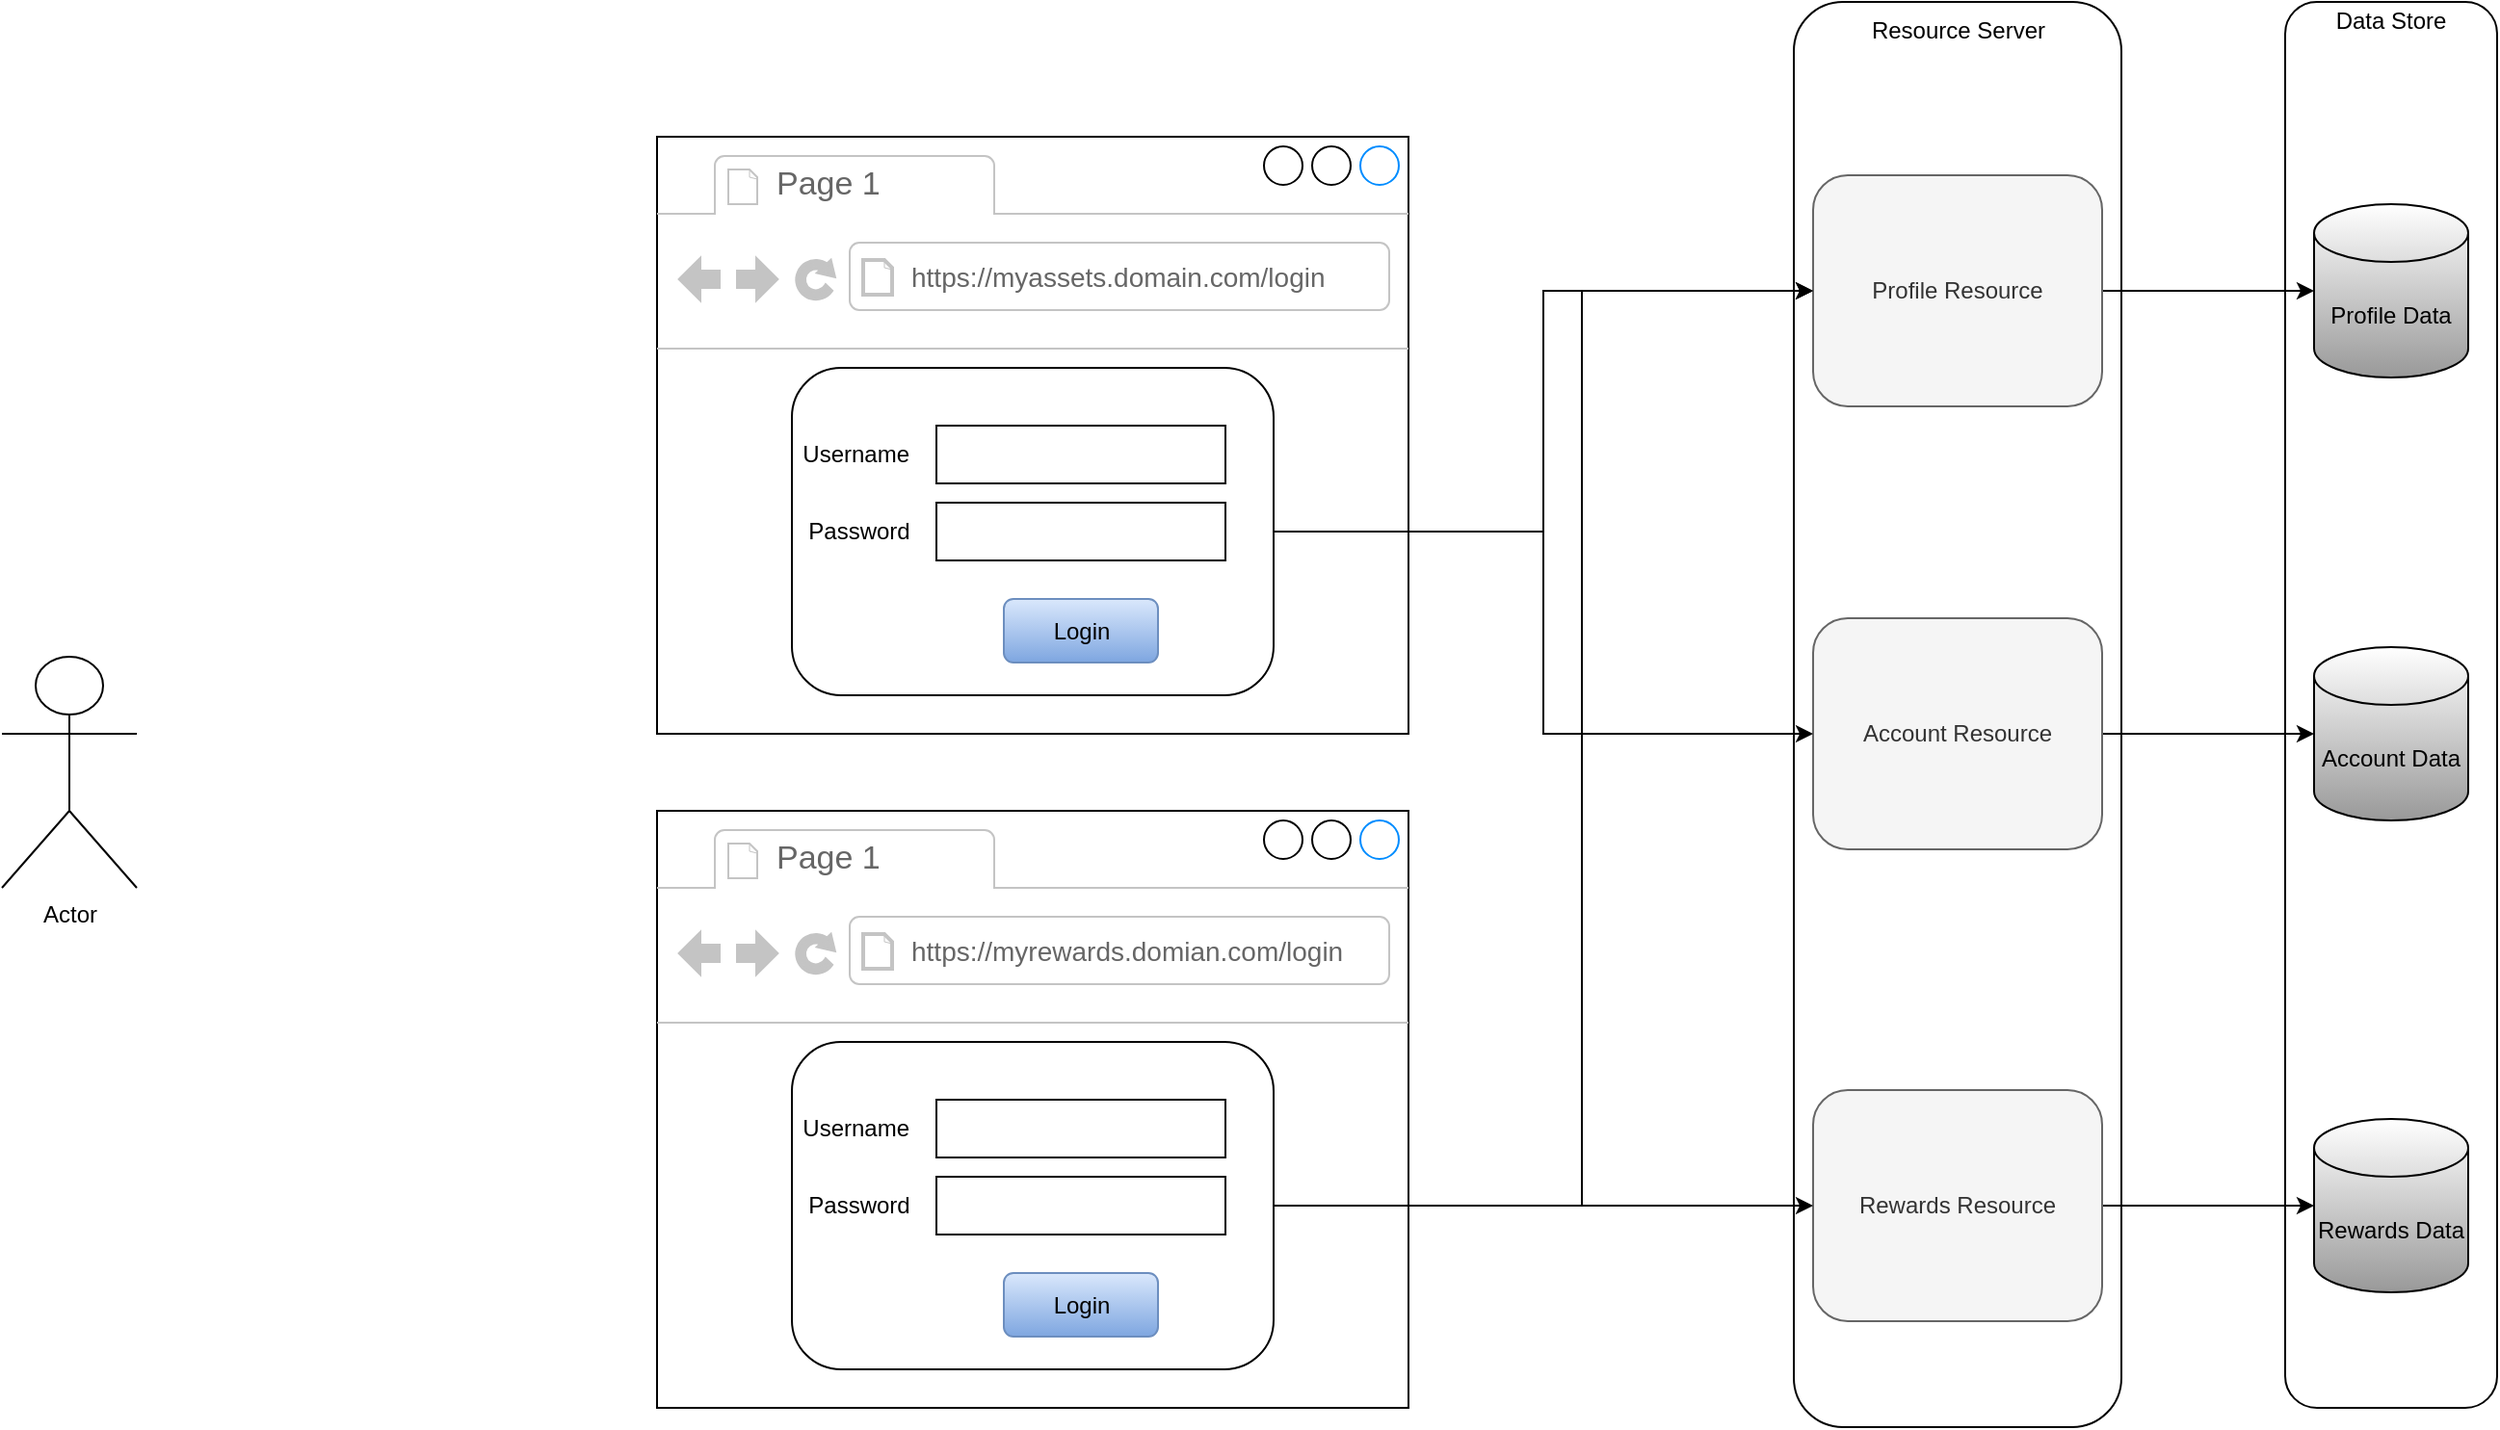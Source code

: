 <mxfile version="14.2.4" type="embed" pages="2">
    <diagram id="giFuUljd3VLXliOgtA-x" name="Page-1">
        <mxGraphModel dx="1908" dy="399" grid="1" gridSize="10" guides="1" tooltips="1" connect="1" arrows="1" fold="1" page="1" pageScale="1" pageWidth="850" pageHeight="1100" math="0" shadow="0">
            <root>
                <mxCell id="0"/>
                <mxCell id="1" parent="0"/>
                <mxCell id="11" value="" style="rounded=1;whiteSpace=wrap;html=1;glass=0;sketch=0;" parent="1" vertex="1">
                    <mxGeometry x="705" y="100" width="110" height="730" as="geometry"/>
                </mxCell>
                <mxCell id="2" value="Actor" style="shape=umlActor;verticalLabelPosition=bottom;verticalAlign=top;html=1;outlineConnect=0;" parent="1" vertex="1">
                    <mxGeometry x="-480" y="440" width="70" height="120" as="geometry"/>
                </mxCell>
                <mxCell id="3" value="Profile Data" style="shape=cylinder3;whiteSpace=wrap;html=1;boundedLbl=1;backgroundOutline=1;size=15;gradientColor=#999999;" parent="1" vertex="1">
                    <mxGeometry x="720" y="205" width="80" height="90" as="geometry"/>
                </mxCell>
                <mxCell id="5" value="" style="rounded=1;whiteSpace=wrap;html=1;" parent="1" vertex="1">
                    <mxGeometry x="450" y="100" width="170" height="740" as="geometry"/>
                </mxCell>
                <mxCell id="6" value="Resource Server" style="text;html=1;strokeColor=none;fillColor=none;align=center;verticalAlign=middle;whiteSpace=wrap;rounded=0;" parent="1" vertex="1">
                    <mxGeometry x="487.5" y="100" width="95" height="30" as="geometry"/>
                </mxCell>
                <mxCell id="43" style="edgeStyle=orthogonalEdgeStyle;rounded=0;orthogonalLoop=1;jettySize=auto;html=1;exitX=1;exitY=0.5;exitDx=0;exitDy=0;" parent="1" source="8" target="3" edge="1">
                    <mxGeometry relative="1" as="geometry"/>
                </mxCell>
                <mxCell id="8" value="Profile Resource" style="rounded=1;whiteSpace=wrap;html=1;sketch=0;glass=0;gradientDirection=south;fillColor=#f5f5f5;strokeColor=#666666;fontColor=#333333;" parent="1" vertex="1">
                    <mxGeometry x="460" y="190" width="150" height="120" as="geometry"/>
                </mxCell>
                <mxCell id="12" value="Data Store" style="text;html=1;strokeColor=none;fillColor=none;align=center;verticalAlign=middle;whiteSpace=wrap;rounded=0;glass=0;sketch=0;" parent="1" vertex="1">
                    <mxGeometry x="730" y="100" width="60" height="20" as="geometry"/>
                </mxCell>
                <mxCell id="17" value="" style="strokeWidth=1;shadow=0;dashed=0;align=center;html=1;shape=mxgraph.mockup.containers.browserWindow;rSize=0;strokeColor2=#008cff;strokeColor3=#c4c4c4;mainText=,;recursiveResize=0;rounded=1;glass=0;sketch=0;" parent="1" vertex="1">
                    <mxGeometry x="-140" y="170" width="390" height="310" as="geometry"/>
                </mxCell>
                <mxCell id="18" value="Page 1" style="strokeWidth=1;shadow=0;dashed=0;align=center;html=1;shape=mxgraph.mockup.containers.anchor;fontSize=17;fontColor=#666666;align=left;" parent="17" vertex="1">
                    <mxGeometry x="60" y="12" width="110" height="26" as="geometry"/>
                </mxCell>
                <mxCell id="19" value="&lt;font style=&quot;font-size: 14px&quot;&gt;https://myassets.domain.com/login&lt;/font&gt;" style="strokeWidth=1;shadow=0;dashed=0;align=center;html=1;shape=mxgraph.mockup.containers.anchor;rSize=0;fontSize=17;fontColor=#666666;align=left;" parent="17" vertex="1">
                    <mxGeometry x="130" y="60" width="250" height="26" as="geometry"/>
                </mxCell>
                <mxCell id="20" value="" style="rounded=1;whiteSpace=wrap;html=1;glass=0;sketch=0;" parent="17" vertex="1">
                    <mxGeometry x="70" y="120" width="250" height="170" as="geometry"/>
                </mxCell>
                <mxCell id="21" value="" style="rounded=0;whiteSpace=wrap;html=1;glass=0;sketch=0;" parent="17" vertex="1">
                    <mxGeometry x="145" y="150" width="150" height="30" as="geometry"/>
                </mxCell>
                <mxCell id="22" value="Username&amp;nbsp;" style="text;html=1;strokeColor=none;fillColor=none;align=center;verticalAlign=middle;whiteSpace=wrap;rounded=0;glass=0;sketch=0;" parent="17" vertex="1">
                    <mxGeometry x="75" y="152.5" width="60" height="25" as="geometry"/>
                </mxCell>
                <mxCell id="24" value="Password" style="text;html=1;strokeColor=none;fillColor=none;align=center;verticalAlign=middle;whiteSpace=wrap;rounded=0;glass=0;sketch=0;" parent="17" vertex="1">
                    <mxGeometry x="75" y="192.5" width="60" height="25" as="geometry"/>
                </mxCell>
                <mxCell id="23" value="" style="rounded=0;whiteSpace=wrap;html=1;glass=0;sketch=0;" parent="17" vertex="1">
                    <mxGeometry x="145" y="190" width="150" height="30" as="geometry"/>
                </mxCell>
                <mxCell id="25" value="Login" style="rounded=1;align=center;html=1;fontSize=12;glass=0;sketch=0;gradientColor=#7ea6e0;fillColor=#dae8fc;strokeColor=#6c8ebf;" parent="17" vertex="1">
                    <mxGeometry x="180" y="240" width="80" height="33" as="geometry"/>
                </mxCell>
                <mxCell id="29" value="" style="strokeWidth=1;shadow=0;dashed=0;align=center;html=1;shape=mxgraph.mockup.containers.browserWindow;rSize=0;strokeColor2=#008cff;strokeColor3=#c4c4c4;mainText=,;recursiveResize=0;rounded=1;glass=0;sketch=0;" parent="1" vertex="1">
                    <mxGeometry x="-140" y="520" width="390" height="310" as="geometry"/>
                </mxCell>
                <mxCell id="30" value="Page 1" style="strokeWidth=1;shadow=0;dashed=0;align=center;html=1;shape=mxgraph.mockup.containers.anchor;fontSize=17;fontColor=#666666;align=left;" parent="29" vertex="1">
                    <mxGeometry x="60" y="12" width="110" height="26" as="geometry"/>
                </mxCell>
                <mxCell id="31" value="&lt;font style=&quot;font-size: 14px&quot;&gt;https://myrewards.domian.com/login&lt;/font&gt;" style="strokeWidth=1;shadow=0;dashed=0;align=center;html=1;shape=mxgraph.mockup.containers.anchor;rSize=0;fontSize=17;fontColor=#666666;align=left;" parent="29" vertex="1">
                    <mxGeometry x="130" y="60" width="250" height="26" as="geometry"/>
                </mxCell>
                <mxCell id="32" value="" style="rounded=1;whiteSpace=wrap;html=1;glass=0;sketch=0;" parent="29" vertex="1">
                    <mxGeometry x="70" y="120" width="250" height="170" as="geometry"/>
                </mxCell>
                <mxCell id="33" value="" style="rounded=0;whiteSpace=wrap;html=1;glass=0;sketch=0;" parent="29" vertex="1">
                    <mxGeometry x="145" y="150" width="150" height="30" as="geometry"/>
                </mxCell>
                <mxCell id="34" value="Username&amp;nbsp;" style="text;html=1;strokeColor=none;fillColor=none;align=center;verticalAlign=middle;whiteSpace=wrap;rounded=0;glass=0;sketch=0;" parent="29" vertex="1">
                    <mxGeometry x="75" y="152.5" width="60" height="25" as="geometry"/>
                </mxCell>
                <mxCell id="35" value="Password" style="text;html=1;strokeColor=none;fillColor=none;align=center;verticalAlign=middle;whiteSpace=wrap;rounded=0;glass=0;sketch=0;" parent="29" vertex="1">
                    <mxGeometry x="75" y="192.5" width="60" height="25" as="geometry"/>
                </mxCell>
                <mxCell id="36" value="" style="rounded=0;whiteSpace=wrap;html=1;glass=0;sketch=0;" parent="29" vertex="1">
                    <mxGeometry x="145" y="190" width="150" height="30" as="geometry"/>
                </mxCell>
                <mxCell id="37" value="Login" style="rounded=1;align=center;html=1;fontSize=12;glass=0;sketch=0;gradientColor=#7ea6e0;fillColor=#dae8fc;strokeColor=#6c8ebf;" parent="29" vertex="1">
                    <mxGeometry x="180" y="240" width="80" height="33" as="geometry"/>
                </mxCell>
                <mxCell id="44" style="edgeStyle=orthogonalEdgeStyle;rounded=0;orthogonalLoop=1;jettySize=auto;html=1;exitX=1;exitY=0.5;exitDx=0;exitDy=0;" parent="1" source="39" target="41" edge="1">
                    <mxGeometry relative="1" as="geometry"/>
                </mxCell>
                <mxCell id="39" value="Account Resource" style="rounded=1;whiteSpace=wrap;html=1;sketch=0;glass=0;gradientDirection=south;fillColor=#f5f5f5;strokeColor=#666666;fontColor=#333333;" parent="1" vertex="1">
                    <mxGeometry x="460" y="420" width="150" height="120" as="geometry"/>
                </mxCell>
                <mxCell id="45" style="edgeStyle=orthogonalEdgeStyle;rounded=0;orthogonalLoop=1;jettySize=auto;html=1;exitX=1;exitY=0.5;exitDx=0;exitDy=0;entryX=0;entryY=0.5;entryDx=0;entryDy=0;entryPerimeter=0;" parent="1" source="40" target="42" edge="1">
                    <mxGeometry relative="1" as="geometry"/>
                </mxCell>
                <mxCell id="40" value="Rewards Resource" style="rounded=1;whiteSpace=wrap;html=1;sketch=0;glass=0;gradientDirection=south;fillColor=#f5f5f5;strokeColor=#666666;fontColor=#333333;" parent="1" vertex="1">
                    <mxGeometry x="460" y="665" width="150" height="120" as="geometry"/>
                </mxCell>
                <mxCell id="41" value="Account Data" style="shape=cylinder3;whiteSpace=wrap;html=1;boundedLbl=1;backgroundOutline=1;size=15;gradientColor=#999999;" parent="1" vertex="1">
                    <mxGeometry x="720" y="435" width="80" height="90" as="geometry"/>
                </mxCell>
                <mxCell id="42" value="Rewards Data" style="shape=cylinder3;whiteSpace=wrap;html=1;boundedLbl=1;backgroundOutline=1;size=15;gradientColor=#999999;" parent="1" vertex="1">
                    <mxGeometry x="720" y="680" width="80" height="90" as="geometry"/>
                </mxCell>
                <mxCell id="46" style="edgeStyle=orthogonalEdgeStyle;rounded=0;orthogonalLoop=1;jettySize=auto;html=1;exitX=1;exitY=0.5;exitDx=0;exitDy=0;entryX=0;entryY=0.5;entryDx=0;entryDy=0;" parent="1" source="20" target="8" edge="1">
                    <mxGeometry relative="1" as="geometry"/>
                </mxCell>
                <mxCell id="47" style="edgeStyle=orthogonalEdgeStyle;rounded=0;orthogonalLoop=1;jettySize=auto;html=1;exitX=1;exitY=0.5;exitDx=0;exitDy=0;entryX=0;entryY=0.5;entryDx=0;entryDy=0;" parent="1" source="20" target="39" edge="1">
                    <mxGeometry relative="1" as="geometry"/>
                </mxCell>
                <mxCell id="48" style="edgeStyle=orthogonalEdgeStyle;rounded=0;orthogonalLoop=1;jettySize=auto;html=1;exitX=1;exitY=0.5;exitDx=0;exitDy=0;entryX=0;entryY=0.5;entryDx=0;entryDy=0;" parent="1" source="32" target="8" edge="1">
                    <mxGeometry relative="1" as="geometry">
                        <Array as="points">
                            <mxPoint x="340" y="725"/>
                            <mxPoint x="340" y="250"/>
                        </Array>
                    </mxGeometry>
                </mxCell>
                <mxCell id="49" style="edgeStyle=orthogonalEdgeStyle;rounded=0;orthogonalLoop=1;jettySize=auto;html=1;exitX=1;exitY=0.5;exitDx=0;exitDy=0;entryX=0;entryY=0.5;entryDx=0;entryDy=0;" parent="1" source="32" target="40" edge="1">
                    <mxGeometry relative="1" as="geometry">
                        <Array as="points">
                            <mxPoint x="440" y="725"/>
                            <mxPoint x="440" y="725"/>
                        </Array>
                    </mxGeometry>
                </mxCell>
            </root>
        </mxGraphModel>
    </diagram>
    <diagram id="A5cb6zX5dTqNYHIgp25n" name="Page-2">
        <mxGraphModel dx="1908" dy="399" grid="1" gridSize="10" guides="1" tooltips="1" connect="1" arrows="1" fold="1" page="1" pageScale="1" pageWidth="850" pageHeight="1100" math="0" shadow="0">
            <root>
                <mxCell id="7OJX-JYsUV1B9TnZxhJJ-0"/>
                <mxCell id="7OJX-JYsUV1B9TnZxhJJ-1" parent="7OJX-JYsUV1B9TnZxhJJ-0"/>
                <mxCell id="VRfxOXTrIIW_dB4eGc_L-0" value="" style="rounded=1;whiteSpace=wrap;html=1;glass=0;sketch=0;" vertex="1" parent="7OJX-JYsUV1B9TnZxhJJ-1">
                    <mxGeometry x="705" y="100" width="110" height="730" as="geometry"/>
                </mxCell>
                <mxCell id="VRfxOXTrIIW_dB4eGc_L-1" value="Actor" style="shape=umlActor;verticalLabelPosition=bottom;verticalAlign=top;html=1;outlineConnect=0;" vertex="1" parent="7OJX-JYsUV1B9TnZxhJJ-1">
                    <mxGeometry x="-480" y="440" width="70" height="120" as="geometry"/>
                </mxCell>
                <mxCell id="VRfxOXTrIIW_dB4eGc_L-2" value="Profile Data" style="shape=cylinder3;whiteSpace=wrap;html=1;boundedLbl=1;backgroundOutline=1;size=15;gradientColor=#999999;" vertex="1" parent="7OJX-JYsUV1B9TnZxhJJ-1">
                    <mxGeometry x="720" y="205" width="80" height="90" as="geometry"/>
                </mxCell>
                <mxCell id="VRfxOXTrIIW_dB4eGc_L-3" value="" style="rounded=1;whiteSpace=wrap;html=1;" vertex="1" parent="7OJX-JYsUV1B9TnZxhJJ-1">
                    <mxGeometry x="450" y="100" width="170" height="740" as="geometry"/>
                </mxCell>
                <mxCell id="VRfxOXTrIIW_dB4eGc_L-4" value="Resource Server" style="text;html=1;strokeColor=none;fillColor=none;align=center;verticalAlign=middle;whiteSpace=wrap;rounded=0;" vertex="1" parent="7OJX-JYsUV1B9TnZxhJJ-1">
                    <mxGeometry x="487.5" y="100" width="95" height="30" as="geometry"/>
                </mxCell>
                <mxCell id="VRfxOXTrIIW_dB4eGc_L-5" style="edgeStyle=orthogonalEdgeStyle;rounded=0;orthogonalLoop=1;jettySize=auto;html=1;exitX=1;exitY=0.5;exitDx=0;exitDy=0;" edge="1" parent="7OJX-JYsUV1B9TnZxhJJ-1" source="VRfxOXTrIIW_dB4eGc_L-6" target="VRfxOXTrIIW_dB4eGc_L-2">
                    <mxGeometry relative="1" as="geometry"/>
                </mxCell>
                <mxCell id="VRfxOXTrIIW_dB4eGc_L-6" value="Profile Resource" style="rounded=1;whiteSpace=wrap;html=1;sketch=0;glass=0;gradientDirection=south;fillColor=#f5f5f5;strokeColor=#666666;fontColor=#333333;" vertex="1" parent="7OJX-JYsUV1B9TnZxhJJ-1">
                    <mxGeometry x="460" y="190" width="150" height="120" as="geometry"/>
                </mxCell>
                <mxCell id="VRfxOXTrIIW_dB4eGc_L-7" value="Data Store" style="text;html=1;strokeColor=none;fillColor=none;align=center;verticalAlign=middle;whiteSpace=wrap;rounded=0;glass=0;sketch=0;" vertex="1" parent="7OJX-JYsUV1B9TnZxhJJ-1">
                    <mxGeometry x="730" y="100" width="60" height="20" as="geometry"/>
                </mxCell>
                <mxCell id="VRfxOXTrIIW_dB4eGc_L-8" value="" style="strokeWidth=1;shadow=0;dashed=0;align=center;html=1;shape=mxgraph.mockup.containers.browserWindow;rSize=0;strokeColor2=#008cff;strokeColor3=#c4c4c4;mainText=,;recursiveResize=0;rounded=1;glass=0;sketch=0;" vertex="1" parent="7OJX-JYsUV1B9TnZxhJJ-1">
                    <mxGeometry x="-140" y="170" width="390" height="310" as="geometry"/>
                </mxCell>
                <mxCell id="VRfxOXTrIIW_dB4eGc_L-9" value="Page 1" style="strokeWidth=1;shadow=0;dashed=0;align=center;html=1;shape=mxgraph.mockup.containers.anchor;fontSize=17;fontColor=#666666;align=left;" vertex="1" parent="VRfxOXTrIIW_dB4eGc_L-8">
                    <mxGeometry x="60" y="12" width="110" height="26" as="geometry"/>
                </mxCell>
                <mxCell id="VRfxOXTrIIW_dB4eGc_L-10" value="&lt;font style=&quot;font-size: 14px&quot;&gt;https://myassets.domain.com/login&lt;/font&gt;" style="strokeWidth=1;shadow=0;dashed=0;align=center;html=1;shape=mxgraph.mockup.containers.anchor;rSize=0;fontSize=17;fontColor=#666666;align=left;" vertex="1" parent="VRfxOXTrIIW_dB4eGc_L-8">
                    <mxGeometry x="130" y="60" width="250" height="26" as="geometry"/>
                </mxCell>
                <mxCell id="VRfxOXTrIIW_dB4eGc_L-11" value="" style="rounded=1;whiteSpace=wrap;html=1;glass=0;sketch=0;" vertex="1" parent="VRfxOXTrIIW_dB4eGc_L-8">
                    <mxGeometry x="70" y="120" width="250" height="170" as="geometry"/>
                </mxCell>
                <mxCell id="VRfxOXTrIIW_dB4eGc_L-12" value="" style="rounded=0;whiteSpace=wrap;html=1;glass=0;sketch=0;" vertex="1" parent="VRfxOXTrIIW_dB4eGc_L-8">
                    <mxGeometry x="145" y="150" width="150" height="30" as="geometry"/>
                </mxCell>
                <mxCell id="VRfxOXTrIIW_dB4eGc_L-13" value="Username&amp;nbsp;" style="text;html=1;strokeColor=none;fillColor=none;align=center;verticalAlign=middle;whiteSpace=wrap;rounded=0;glass=0;sketch=0;" vertex="1" parent="VRfxOXTrIIW_dB4eGc_L-8">
                    <mxGeometry x="75" y="152.5" width="60" height="25" as="geometry"/>
                </mxCell>
                <mxCell id="VRfxOXTrIIW_dB4eGc_L-14" value="Password" style="text;html=1;strokeColor=none;fillColor=none;align=center;verticalAlign=middle;whiteSpace=wrap;rounded=0;glass=0;sketch=0;" vertex="1" parent="VRfxOXTrIIW_dB4eGc_L-8">
                    <mxGeometry x="75" y="192.5" width="60" height="25" as="geometry"/>
                </mxCell>
                <mxCell id="VRfxOXTrIIW_dB4eGc_L-15" value="" style="rounded=0;whiteSpace=wrap;html=1;glass=0;sketch=0;" vertex="1" parent="VRfxOXTrIIW_dB4eGc_L-8">
                    <mxGeometry x="145" y="190" width="150" height="30" as="geometry"/>
                </mxCell>
                <mxCell id="VRfxOXTrIIW_dB4eGc_L-16" value="Login" style="rounded=1;align=center;html=1;fontSize=12;glass=0;sketch=0;gradientColor=#7ea6e0;fillColor=#dae8fc;strokeColor=#6c8ebf;" vertex="1" parent="VRfxOXTrIIW_dB4eGc_L-8">
                    <mxGeometry x="180" y="240" width="80" height="33" as="geometry"/>
                </mxCell>
                <mxCell id="VRfxOXTrIIW_dB4eGc_L-17" value="" style="strokeWidth=1;shadow=0;dashed=0;align=center;html=1;shape=mxgraph.mockup.containers.browserWindow;rSize=0;strokeColor2=#008cff;strokeColor3=#c4c4c4;mainText=,;recursiveResize=0;rounded=1;glass=0;sketch=0;" vertex="1" parent="7OJX-JYsUV1B9TnZxhJJ-1">
                    <mxGeometry x="-140" y="520" width="390" height="310" as="geometry"/>
                </mxCell>
                <mxCell id="VRfxOXTrIIW_dB4eGc_L-18" value="Page 1" style="strokeWidth=1;shadow=0;dashed=0;align=center;html=1;shape=mxgraph.mockup.containers.anchor;fontSize=17;fontColor=#666666;align=left;" vertex="1" parent="VRfxOXTrIIW_dB4eGc_L-17">
                    <mxGeometry x="60" y="12" width="110" height="26" as="geometry"/>
                </mxCell>
                <mxCell id="VRfxOXTrIIW_dB4eGc_L-19" value="&lt;font style=&quot;font-size: 14px&quot;&gt;https://myrewards.domian.com/login&lt;/font&gt;" style="strokeWidth=1;shadow=0;dashed=0;align=center;html=1;shape=mxgraph.mockup.containers.anchor;rSize=0;fontSize=17;fontColor=#666666;align=left;" vertex="1" parent="VRfxOXTrIIW_dB4eGc_L-17">
                    <mxGeometry x="130" y="60" width="250" height="26" as="geometry"/>
                </mxCell>
                <mxCell id="VRfxOXTrIIW_dB4eGc_L-20" value="" style="rounded=1;whiteSpace=wrap;html=1;glass=0;sketch=0;" vertex="1" parent="VRfxOXTrIIW_dB4eGc_L-17">
                    <mxGeometry x="70" y="120" width="250" height="170" as="geometry"/>
                </mxCell>
                <mxCell id="VRfxOXTrIIW_dB4eGc_L-21" value="" style="rounded=0;whiteSpace=wrap;html=1;glass=0;sketch=0;" vertex="1" parent="VRfxOXTrIIW_dB4eGc_L-17">
                    <mxGeometry x="145" y="150" width="150" height="30" as="geometry"/>
                </mxCell>
                <mxCell id="VRfxOXTrIIW_dB4eGc_L-22" value="Username&amp;nbsp;" style="text;html=1;strokeColor=none;fillColor=none;align=center;verticalAlign=middle;whiteSpace=wrap;rounded=0;glass=0;sketch=0;" vertex="1" parent="VRfxOXTrIIW_dB4eGc_L-17">
                    <mxGeometry x="75" y="152.5" width="60" height="25" as="geometry"/>
                </mxCell>
                <mxCell id="VRfxOXTrIIW_dB4eGc_L-23" value="Password" style="text;html=1;strokeColor=none;fillColor=none;align=center;verticalAlign=middle;whiteSpace=wrap;rounded=0;glass=0;sketch=0;" vertex="1" parent="VRfxOXTrIIW_dB4eGc_L-17">
                    <mxGeometry x="75" y="192.5" width="60" height="25" as="geometry"/>
                </mxCell>
                <mxCell id="VRfxOXTrIIW_dB4eGc_L-24" value="" style="rounded=0;whiteSpace=wrap;html=1;glass=0;sketch=0;" vertex="1" parent="VRfxOXTrIIW_dB4eGc_L-17">
                    <mxGeometry x="145" y="190" width="150" height="30" as="geometry"/>
                </mxCell>
                <mxCell id="VRfxOXTrIIW_dB4eGc_L-25" value="Login" style="rounded=1;align=center;html=1;fontSize=12;glass=0;sketch=0;gradientColor=#7ea6e0;fillColor=#dae8fc;strokeColor=#6c8ebf;" vertex="1" parent="VRfxOXTrIIW_dB4eGc_L-17">
                    <mxGeometry x="180" y="240" width="80" height="33" as="geometry"/>
                </mxCell>
                <mxCell id="VRfxOXTrIIW_dB4eGc_L-26" style="edgeStyle=orthogonalEdgeStyle;rounded=0;orthogonalLoop=1;jettySize=auto;html=1;exitX=1;exitY=0.5;exitDx=0;exitDy=0;" edge="1" parent="7OJX-JYsUV1B9TnZxhJJ-1" source="VRfxOXTrIIW_dB4eGc_L-27" target="VRfxOXTrIIW_dB4eGc_L-30">
                    <mxGeometry relative="1" as="geometry"/>
                </mxCell>
                <mxCell id="VRfxOXTrIIW_dB4eGc_L-27" value="Account Resource" style="rounded=1;whiteSpace=wrap;html=1;sketch=0;glass=0;gradientDirection=south;fillColor=#f5f5f5;strokeColor=#666666;fontColor=#333333;" vertex="1" parent="7OJX-JYsUV1B9TnZxhJJ-1">
                    <mxGeometry x="460" y="420" width="150" height="120" as="geometry"/>
                </mxCell>
                <mxCell id="VRfxOXTrIIW_dB4eGc_L-28" style="edgeStyle=orthogonalEdgeStyle;rounded=0;orthogonalLoop=1;jettySize=auto;html=1;exitX=1;exitY=0.5;exitDx=0;exitDy=0;entryX=0;entryY=0.5;entryDx=0;entryDy=0;entryPerimeter=0;" edge="1" parent="7OJX-JYsUV1B9TnZxhJJ-1" source="VRfxOXTrIIW_dB4eGc_L-29" target="VRfxOXTrIIW_dB4eGc_L-31">
                    <mxGeometry relative="1" as="geometry"/>
                </mxCell>
                <mxCell id="VRfxOXTrIIW_dB4eGc_L-29" value="Rewards Resource" style="rounded=1;whiteSpace=wrap;html=1;sketch=0;glass=0;gradientDirection=south;fillColor=#f5f5f5;strokeColor=#666666;fontColor=#333333;" vertex="1" parent="7OJX-JYsUV1B9TnZxhJJ-1">
                    <mxGeometry x="460" y="665" width="150" height="120" as="geometry"/>
                </mxCell>
                <mxCell id="VRfxOXTrIIW_dB4eGc_L-30" value="Account Data" style="shape=cylinder3;whiteSpace=wrap;html=1;boundedLbl=1;backgroundOutline=1;size=15;gradientColor=#999999;" vertex="1" parent="7OJX-JYsUV1B9TnZxhJJ-1">
                    <mxGeometry x="720" y="435" width="80" height="90" as="geometry"/>
                </mxCell>
                <mxCell id="VRfxOXTrIIW_dB4eGc_L-31" value="Rewards Data" style="shape=cylinder3;whiteSpace=wrap;html=1;boundedLbl=1;backgroundOutline=1;size=15;gradientColor=#999999;" vertex="1" parent="7OJX-JYsUV1B9TnZxhJJ-1">
                    <mxGeometry x="720" y="680" width="80" height="90" as="geometry"/>
                </mxCell>
                <mxCell id="VRfxOXTrIIW_dB4eGc_L-32" style="edgeStyle=orthogonalEdgeStyle;rounded=0;orthogonalLoop=1;jettySize=auto;html=1;exitX=1;exitY=0.5;exitDx=0;exitDy=0;entryX=0;entryY=0.5;entryDx=0;entryDy=0;" edge="1" parent="7OJX-JYsUV1B9TnZxhJJ-1" source="VRfxOXTrIIW_dB4eGc_L-11" target="VRfxOXTrIIW_dB4eGc_L-6">
                    <mxGeometry relative="1" as="geometry"/>
                </mxCell>
                <mxCell id="VRfxOXTrIIW_dB4eGc_L-33" style="edgeStyle=orthogonalEdgeStyle;rounded=0;orthogonalLoop=1;jettySize=auto;html=1;exitX=1;exitY=0.5;exitDx=0;exitDy=0;entryX=0;entryY=0.5;entryDx=0;entryDy=0;" edge="1" parent="7OJX-JYsUV1B9TnZxhJJ-1" source="VRfxOXTrIIW_dB4eGc_L-11" target="VRfxOXTrIIW_dB4eGc_L-27">
                    <mxGeometry relative="1" as="geometry"/>
                </mxCell>
                <mxCell id="VRfxOXTrIIW_dB4eGc_L-34" style="edgeStyle=orthogonalEdgeStyle;rounded=0;orthogonalLoop=1;jettySize=auto;html=1;exitX=1;exitY=0.5;exitDx=0;exitDy=0;entryX=0;entryY=0.5;entryDx=0;entryDy=0;" edge="1" parent="7OJX-JYsUV1B9TnZxhJJ-1" source="VRfxOXTrIIW_dB4eGc_L-20" target="VRfxOXTrIIW_dB4eGc_L-6">
                    <mxGeometry relative="1" as="geometry">
                        <Array as="points">
                            <mxPoint x="340" y="725"/>
                            <mxPoint x="340" y="250"/>
                        </Array>
                    </mxGeometry>
                </mxCell>
                <mxCell id="VRfxOXTrIIW_dB4eGc_L-35" style="edgeStyle=orthogonalEdgeStyle;rounded=0;orthogonalLoop=1;jettySize=auto;html=1;exitX=1;exitY=0.5;exitDx=0;exitDy=0;entryX=0;entryY=0.5;entryDx=0;entryDy=0;" edge="1" parent="7OJX-JYsUV1B9TnZxhJJ-1" source="VRfxOXTrIIW_dB4eGc_L-20" target="VRfxOXTrIIW_dB4eGc_L-29">
                    <mxGeometry relative="1" as="geometry">
                        <Array as="points">
                            <mxPoint x="440" y="725"/>
                            <mxPoint x="440" y="725"/>
                        </Array>
                    </mxGeometry>
                </mxCell>
            </root>
        </mxGraphModel>
    </diagram>
</mxfile>